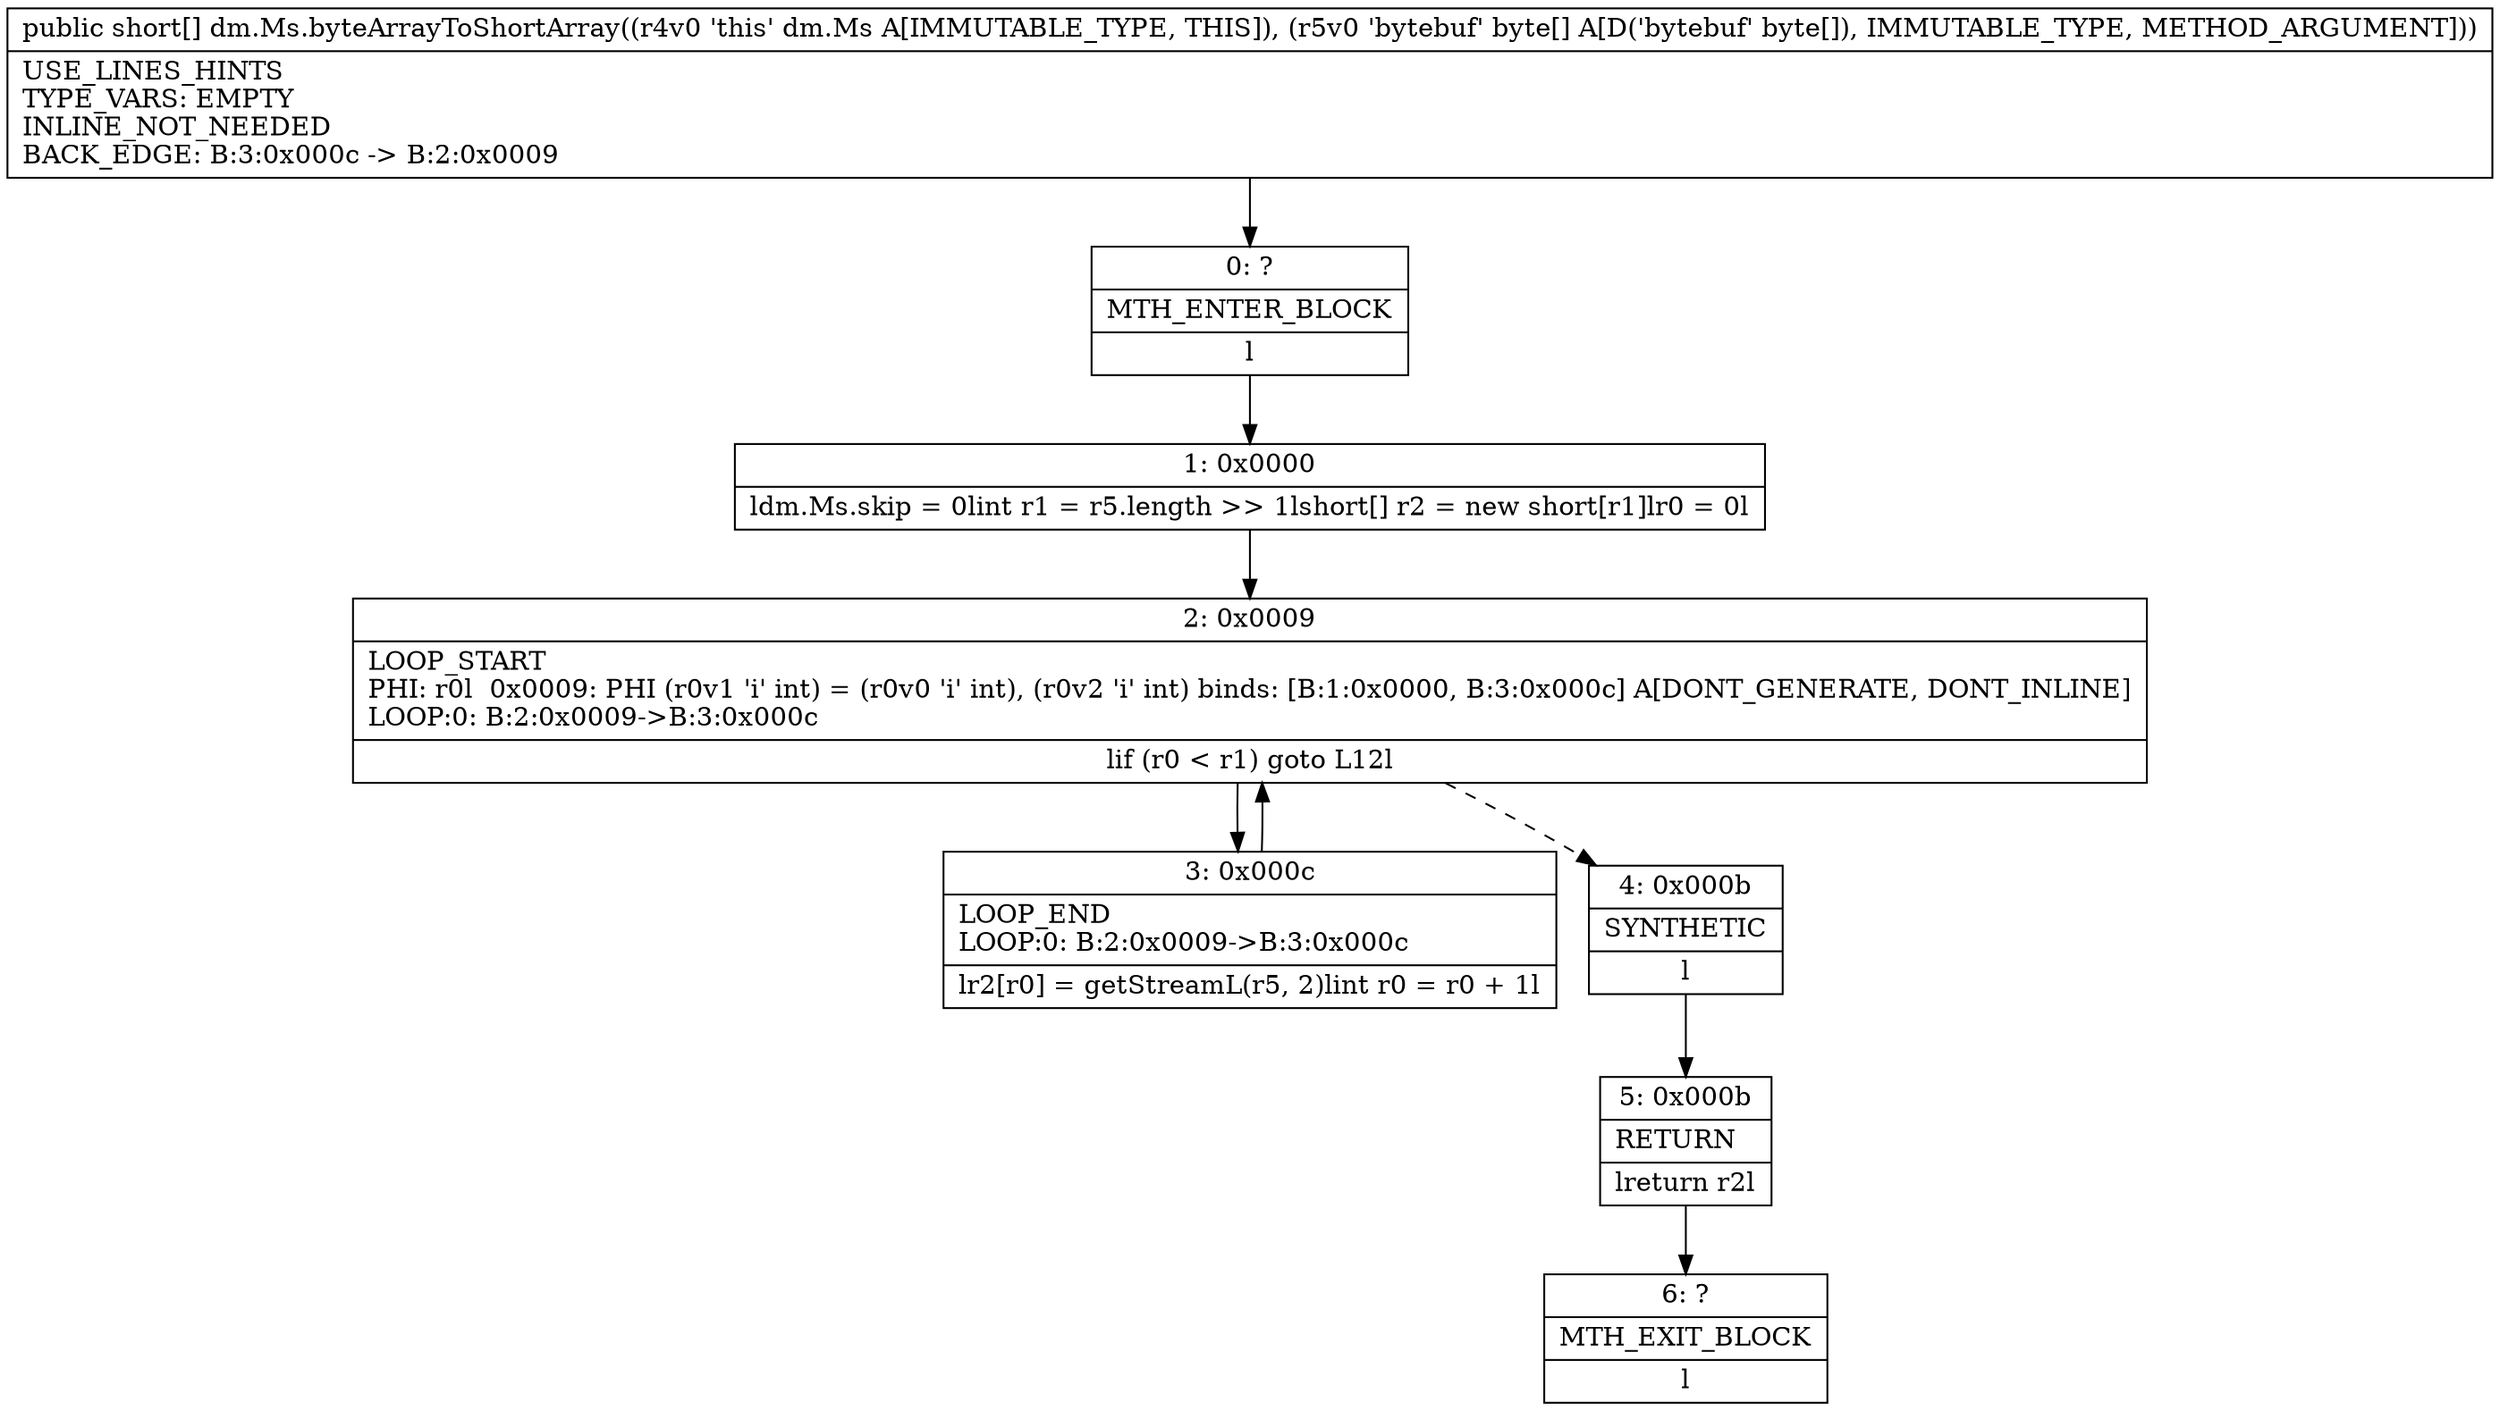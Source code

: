digraph "CFG fordm.Ms.byteArrayToShortArray([B)[S" {
Node_0 [shape=record,label="{0\:\ ?|MTH_ENTER_BLOCK\l|l}"];
Node_1 [shape=record,label="{1\:\ 0x0000|ldm.Ms.skip = 0lint r1 = r5.length \>\> 1lshort[] r2 = new short[r1]lr0 = 0l}"];
Node_2 [shape=record,label="{2\:\ 0x0009|LOOP_START\lPHI: r0l  0x0009: PHI (r0v1 'i' int) = (r0v0 'i' int), (r0v2 'i' int) binds: [B:1:0x0000, B:3:0x000c] A[DONT_GENERATE, DONT_INLINE]\lLOOP:0: B:2:0x0009\-\>B:3:0x000c\l|lif (r0 \< r1) goto L12l}"];
Node_3 [shape=record,label="{3\:\ 0x000c|LOOP_END\lLOOP:0: B:2:0x0009\-\>B:3:0x000c\l|lr2[r0] = getStreamL(r5, 2)lint r0 = r0 + 1l}"];
Node_4 [shape=record,label="{4\:\ 0x000b|SYNTHETIC\l|l}"];
Node_5 [shape=record,label="{5\:\ 0x000b|RETURN\l|lreturn r2l}"];
Node_6 [shape=record,label="{6\:\ ?|MTH_EXIT_BLOCK\l|l}"];
MethodNode[shape=record,label="{public short[] dm.Ms.byteArrayToShortArray((r4v0 'this' dm.Ms A[IMMUTABLE_TYPE, THIS]), (r5v0 'bytebuf' byte[] A[D('bytebuf' byte[]), IMMUTABLE_TYPE, METHOD_ARGUMENT]))  | USE_LINES_HINTS\lTYPE_VARS: EMPTY\lINLINE_NOT_NEEDED\lBACK_EDGE: B:3:0x000c \-\> B:2:0x0009\l}"];
MethodNode -> Node_0;
Node_0 -> Node_1;
Node_1 -> Node_2;
Node_2 -> Node_3;
Node_2 -> Node_4[style=dashed];
Node_3 -> Node_2;
Node_4 -> Node_5;
Node_5 -> Node_6;
}

